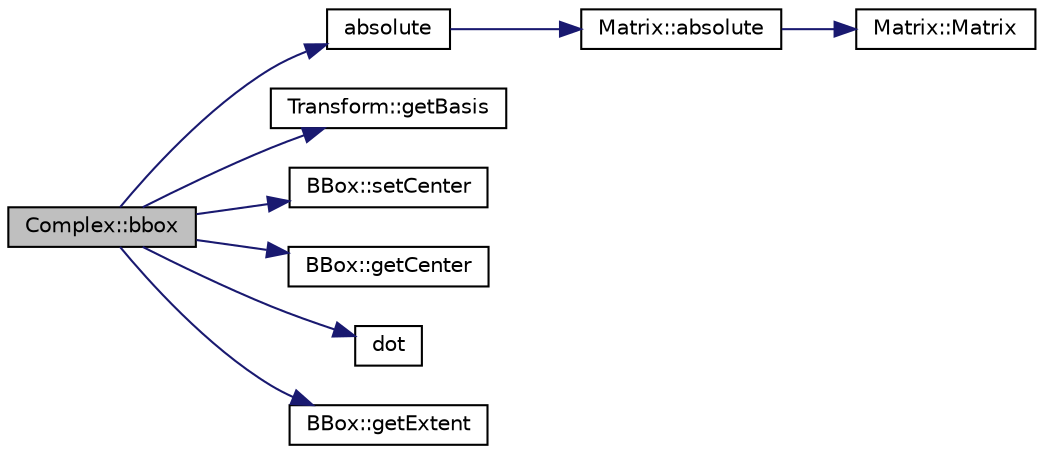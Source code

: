 digraph "Complex::bbox"
{
  edge [fontname="Helvetica",fontsize="10",labelfontname="Helvetica",labelfontsize="10"];
  node [fontname="Helvetica",fontsize="10",shape=record];
  rankdir="LR";
  Node1 [label="Complex::bbox",height=0.2,width=0.4,color="black", fillcolor="grey75", style="filled", fontcolor="black"];
  Node1 -> Node2 [color="midnightblue",fontsize="10",style="solid",fontname="Helvetica"];
  Node2 [label="absolute",height=0.2,width=0.4,color="black", fillcolor="white", style="filled",URL="$_matrix_8h.html#a1ad94fcb19323b951ca2f641ea25b9a2"];
  Node2 -> Node3 [color="midnightblue",fontsize="10",style="solid",fontname="Helvetica"];
  Node3 [label="Matrix::absolute",height=0.2,width=0.4,color="black", fillcolor="white", style="filled",URL="$class_matrix.html#a184e79a03b1c09aa3e900f514ebcf900"];
  Node3 -> Node4 [color="midnightblue",fontsize="10",style="solid",fontname="Helvetica"];
  Node4 [label="Matrix::Matrix",height=0.2,width=0.4,color="black", fillcolor="white", style="filled",URL="$class_matrix.html#a2dba13c45127354c9f75ef576f49269b"];
  Node1 -> Node5 [color="midnightblue",fontsize="10",style="solid",fontname="Helvetica"];
  Node5 [label="Transform::getBasis",height=0.2,width=0.4,color="black", fillcolor="white", style="filled",URL="$class_transform.html#a8e9a61db370b01cf2c97fc18fc58708d"];
  Node1 -> Node6 [color="midnightblue",fontsize="10",style="solid",fontname="Helvetica"];
  Node6 [label="BBox::setCenter",height=0.2,width=0.4,color="black", fillcolor="white", style="filled",URL="$class_b_box.html#affa918e9450b78504ef9b597b1ee9bb3"];
  Node1 -> Node7 [color="midnightblue",fontsize="10",style="solid",fontname="Helvetica"];
  Node7 [label="BBox::getCenter",height=0.2,width=0.4,color="black", fillcolor="white", style="filled",URL="$class_b_box.html#ad8e3bd34a0342abf0c4df92c3a8c3424"];
  Node1 -> Node8 [color="midnightblue",fontsize="10",style="solid",fontname="Helvetica"];
  Node8 [label="dot",height=0.2,width=0.4,color="black", fillcolor="white", style="filled",URL="$_quaternion_8h.html#af8cf8caa91dd2209c53a956d41cb26ae"];
  Node1 -> Node9 [color="midnightblue",fontsize="10",style="solid",fontname="Helvetica"];
  Node9 [label="BBox::getExtent",height=0.2,width=0.4,color="black", fillcolor="white", style="filled",URL="$class_b_box.html#a28972bc25537e8cb169d1b42152628f5"];
}

